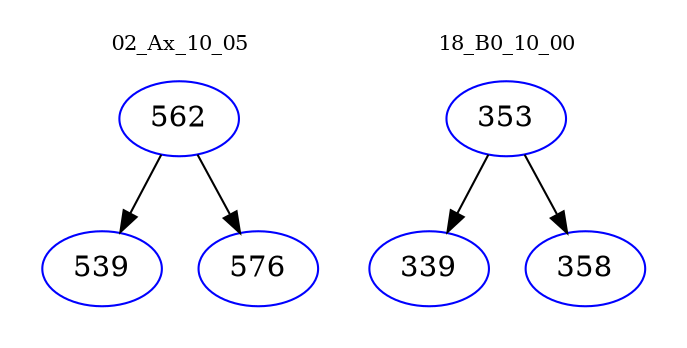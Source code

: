 digraph{
subgraph cluster_0 {
color = white
label = "02_Ax_10_05";
fontsize=10;
T0_562 [label="562", color="blue"]
T0_562 -> T0_539 [color="black"]
T0_539 [label="539", color="blue"]
T0_562 -> T0_576 [color="black"]
T0_576 [label="576", color="blue"]
}
subgraph cluster_1 {
color = white
label = "18_B0_10_00";
fontsize=10;
T1_353 [label="353", color="blue"]
T1_353 -> T1_339 [color="black"]
T1_339 [label="339", color="blue"]
T1_353 -> T1_358 [color="black"]
T1_358 [label="358", color="blue"]
}
}
